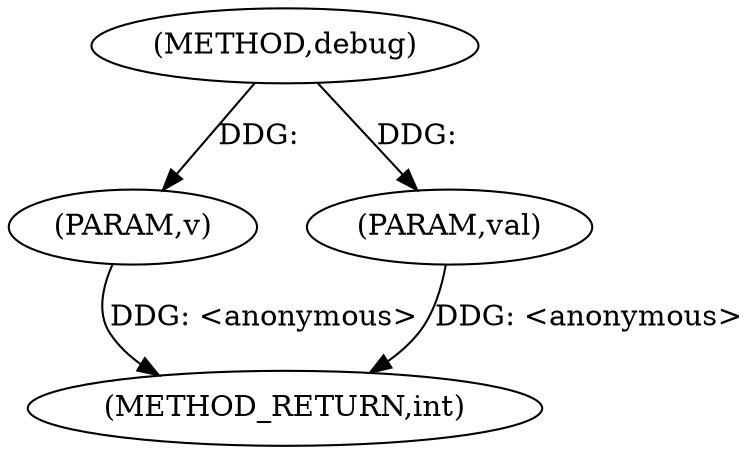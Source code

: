digraph "debug" {  
"1000212" [label = "(METHOD,debug)" ]
"1000216" [label = "(METHOD_RETURN,int)" ]
"1000213" [label = "(PARAM,v)" ]
"1000214" [label = "(PARAM,val)" ]
  "1000213" -> "1000216"  [ label = "DDG: <anonymous>"] 
  "1000214" -> "1000216"  [ label = "DDG: <anonymous>"] 
  "1000212" -> "1000213"  [ label = "DDG: "] 
  "1000212" -> "1000214"  [ label = "DDG: "] 
}
